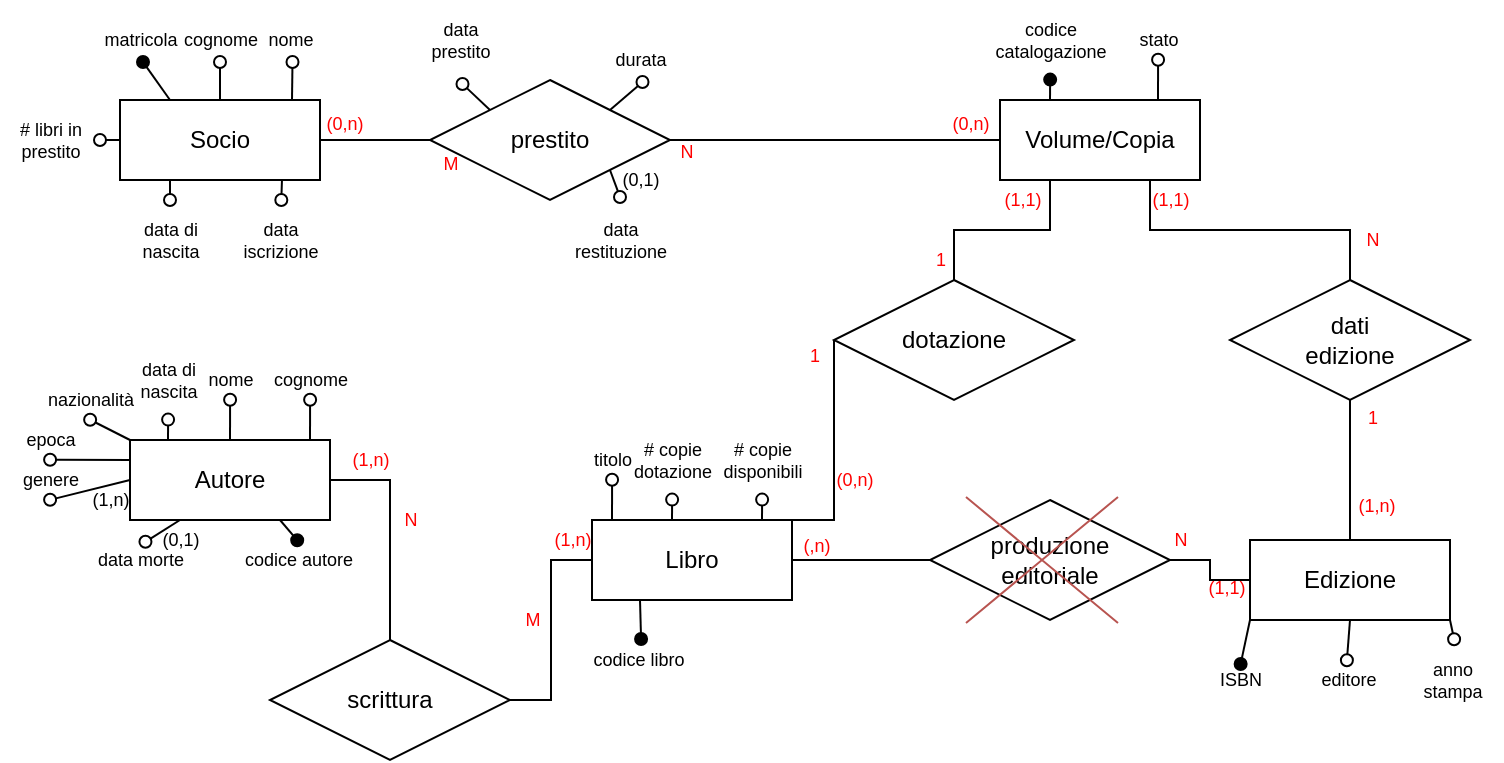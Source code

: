 <mxfile version="22.0.5" type="device">
  <diagram name="Pagina-1" id="zV5fameIRv_1sKJ6muL1">
    <mxGraphModel dx="419" dy="218" grid="1" gridSize="10" guides="1" tooltips="1" connect="1" arrows="1" fold="1" page="1" pageScale="1" pageWidth="827" pageHeight="1169" math="0" shadow="0">
      <root>
        <mxCell id="0" />
        <mxCell id="1" parent="0" />
        <mxCell id="rJF4ex8fGmo-tv5KZ2PN-2" value="Volume/Copia" style="whiteSpace=wrap;html=1;align=center;" parent="1" vertex="1">
          <mxGeometry x="509" y="120" width="100" height="40" as="geometry" />
        </mxCell>
        <mxCell id="rJF4ex8fGmo-tv5KZ2PN-3" value="Edizione" style="whiteSpace=wrap;html=1;align=center;" parent="1" vertex="1">
          <mxGeometry x="634" y="340" width="100" height="40" as="geometry" />
        </mxCell>
        <mxCell id="VXULTdeV9HdvLmaTkZgw-38" style="edgeStyle=orthogonalEdgeStyle;rounded=0;orthogonalLoop=1;jettySize=auto;html=1;exitX=1;exitY=0.5;exitDx=0;exitDy=0;entryX=0.5;entryY=0;entryDx=0;entryDy=0;endArrow=none;endFill=0;" edge="1" parent="1" source="rJF4ex8fGmo-tv5KZ2PN-7" target="VXULTdeV9HdvLmaTkZgw-37">
          <mxGeometry relative="1" as="geometry" />
        </mxCell>
        <mxCell id="rJF4ex8fGmo-tv5KZ2PN-7" value="Autore" style="whiteSpace=wrap;html=1;align=center;" parent="1" vertex="1">
          <mxGeometry x="74" y="290" width="100" height="40" as="geometry" />
        </mxCell>
        <mxCell id="rJF4ex8fGmo-tv5KZ2PN-8" value="Socio" style="whiteSpace=wrap;html=1;align=center;" parent="1" vertex="1">
          <mxGeometry x="69" y="120" width="100" height="40" as="geometry" />
        </mxCell>
        <mxCell id="VXULTdeV9HdvLmaTkZgw-40" style="edgeStyle=orthogonalEdgeStyle;rounded=0;orthogonalLoop=1;jettySize=auto;html=1;exitX=1;exitY=0.5;exitDx=0;exitDy=0;entryX=0;entryY=0.5;entryDx=0;entryDy=0;endArrow=none;endFill=0;" edge="1" parent="1" source="rJF4ex8fGmo-tv5KZ2PN-9" target="VXULTdeV9HdvLmaTkZgw-19">
          <mxGeometry relative="1" as="geometry" />
        </mxCell>
        <mxCell id="rJF4ex8fGmo-tv5KZ2PN-9" value="Libro" style="whiteSpace=wrap;html=1;align=center;" parent="1" vertex="1">
          <mxGeometry x="305" y="330" width="100" height="40" as="geometry" />
        </mxCell>
        <mxCell id="rJF4ex8fGmo-tv5KZ2PN-11" value="prestito" style="shape=rhombus;perimeter=rhombusPerimeter;whiteSpace=wrap;html=1;align=center;" parent="1" vertex="1">
          <mxGeometry x="224" y="110" width="120" height="60" as="geometry" />
        </mxCell>
        <mxCell id="rJF4ex8fGmo-tv5KZ2PN-12" value="" style="endArrow=oval;html=1;rounded=0;endFill=1;entryX=0.525;entryY=1.05;entryDx=0;entryDy=0;entryPerimeter=0;exitX=0.25;exitY=0;exitDx=0;exitDy=0;" parent="1" source="rJF4ex8fGmo-tv5KZ2PN-8" target="rJF4ex8fGmo-tv5KZ2PN-13" edge="1">
          <mxGeometry width="50" height="50" relative="1" as="geometry">
            <mxPoint x="78.5" y="120" as="sourcePoint" />
            <mxPoint x="78.5" y="90" as="targetPoint" />
          </mxGeometry>
        </mxCell>
        <mxCell id="rJF4ex8fGmo-tv5KZ2PN-13" value="matricola" style="text;html=1;align=center;verticalAlign=middle;resizable=0;points=[];autosize=1;strokeColor=none;fillColor=none;fontSize=9;" parent="1" vertex="1">
          <mxGeometry x="49" y="80" width="60" height="20" as="geometry" />
        </mxCell>
        <mxCell id="rJF4ex8fGmo-tv5KZ2PN-15" value="" style="endArrow=oval;html=1;rounded=0;endFill=0;entryX=0.5;entryY=1.05;entryDx=0;entryDy=0;entryPerimeter=0;exitX=0.5;exitY=0;exitDx=0;exitDy=0;" parent="1" source="rJF4ex8fGmo-tv5KZ2PN-8" target="rJF4ex8fGmo-tv5KZ2PN-16" edge="1">
          <mxGeometry width="50" height="50" relative="1" as="geometry">
            <mxPoint x="88.5" y="130" as="sourcePoint" />
            <mxPoint x="88.5" y="100" as="targetPoint" />
          </mxGeometry>
        </mxCell>
        <mxCell id="rJF4ex8fGmo-tv5KZ2PN-16" value="cognome" style="text;html=1;align=center;verticalAlign=middle;resizable=0;points=[];autosize=1;strokeColor=none;fillColor=none;fontSize=9;" parent="1" vertex="1">
          <mxGeometry x="89" y="80" width="60" height="20" as="geometry" />
        </mxCell>
        <mxCell id="rJF4ex8fGmo-tv5KZ2PN-17" value="" style="endArrow=oval;html=1;rounded=0;endFill=0;entryX=0.525;entryY=1.05;entryDx=0;entryDy=0;entryPerimeter=0;exitX=0.86;exitY=0;exitDx=0;exitDy=0;exitPerimeter=0;" parent="1" source="rJF4ex8fGmo-tv5KZ2PN-8" target="rJF4ex8fGmo-tv5KZ2PN-18" edge="1">
          <mxGeometry width="50" height="50" relative="1" as="geometry">
            <mxPoint x="59" y="60" as="sourcePoint" />
            <mxPoint x="73.5" y="20" as="targetPoint" />
          </mxGeometry>
        </mxCell>
        <mxCell id="rJF4ex8fGmo-tv5KZ2PN-18" value="nome" style="text;html=1;align=center;verticalAlign=middle;resizable=0;points=[];autosize=1;strokeColor=none;fillColor=none;fontSize=9;" parent="1" vertex="1">
          <mxGeometry x="129" y="80" width="50" height="20" as="geometry" />
        </mxCell>
        <mxCell id="rJF4ex8fGmo-tv5KZ2PN-19" value="" style="endArrow=oval;html=1;rounded=0;endFill=0;entryX=0.5;entryY=0;entryDx=0;entryDy=0;entryPerimeter=0;exitX=0.25;exitY=1;exitDx=0;exitDy=0;" parent="1" source="rJF4ex8fGmo-tv5KZ2PN-8" target="rJF4ex8fGmo-tv5KZ2PN-20" edge="1">
          <mxGeometry width="50" height="50" relative="1" as="geometry">
            <mxPoint x="86" y="50" as="sourcePoint" />
            <mxPoint x="113.5" y="20" as="targetPoint" />
          </mxGeometry>
        </mxCell>
        <mxCell id="rJF4ex8fGmo-tv5KZ2PN-20" value="data di&lt;br&gt;nascita" style="text;html=1;align=center;verticalAlign=middle;resizable=0;points=[];autosize=1;strokeColor=none;fillColor=none;fontSize=9;" parent="1" vertex="1">
          <mxGeometry x="69" y="170" width="50" height="40" as="geometry" />
        </mxCell>
        <mxCell id="rJF4ex8fGmo-tv5KZ2PN-23" value="" style="endArrow=oval;html=1;rounded=0;endFill=0;exitX=0.81;exitY=0.988;exitDx=0;exitDy=0;exitPerimeter=0;" parent="1" source="rJF4ex8fGmo-tv5KZ2PN-8" target="rJF4ex8fGmo-tv5KZ2PN-24" edge="1">
          <mxGeometry width="50" height="50" relative="1" as="geometry">
            <mxPoint x="125" y="50" as="sourcePoint" />
            <mxPoint x="144" y="190" as="targetPoint" />
          </mxGeometry>
        </mxCell>
        <mxCell id="rJF4ex8fGmo-tv5KZ2PN-24" value="data&lt;br&gt;iscrizione" style="text;html=1;align=center;verticalAlign=middle;resizable=0;points=[];autosize=1;strokeColor=none;fillColor=none;fontSize=9;" parent="1" vertex="1">
          <mxGeometry x="119" y="170" width="60" height="40" as="geometry" />
        </mxCell>
        <mxCell id="rJF4ex8fGmo-tv5KZ2PN-25" value="" style="endArrow=oval;html=1;rounded=0;endFill=0;entryX=1;entryY=0.5;entryDx=0;entryDy=0;entryPerimeter=0;exitX=0;exitY=0.5;exitDx=0;exitDy=0;" parent="1" source="rJF4ex8fGmo-tv5KZ2PN-8" target="rJF4ex8fGmo-tv5KZ2PN-26" edge="1">
          <mxGeometry width="50" height="50" relative="1" as="geometry">
            <mxPoint x="166" y="50" as="sourcePoint" />
            <mxPoint x="193.5" y="20" as="targetPoint" />
          </mxGeometry>
        </mxCell>
        <mxCell id="rJF4ex8fGmo-tv5KZ2PN-26" value="# libri in&lt;br&gt;prestito" style="text;html=1;align=center;verticalAlign=middle;resizable=0;points=[];autosize=1;strokeColor=none;fillColor=none;fontSize=9;" parent="1" vertex="1">
          <mxGeometry x="9" y="120" width="50" height="40" as="geometry" />
        </mxCell>
        <mxCell id="rJF4ex8fGmo-tv5KZ2PN-28" value="" style="endArrow=oval;html=1;rounded=0;endFill=1;entryX=0.501;entryY=0.995;entryDx=0;entryDy=0;entryPerimeter=0;exitX=0.25;exitY=0;exitDx=0;exitDy=0;" parent="1" source="rJF4ex8fGmo-tv5KZ2PN-2" target="rJF4ex8fGmo-tv5KZ2PN-29" edge="1">
          <mxGeometry width="50" height="50" relative="1" as="geometry">
            <mxPoint x="531" y="129" as="sourcePoint" />
            <mxPoint x="528.5" y="90" as="targetPoint" />
          </mxGeometry>
        </mxCell>
        <mxCell id="rJF4ex8fGmo-tv5KZ2PN-29" value="codice&lt;br&gt;catalogazione" style="text;html=1;align=center;verticalAlign=middle;resizable=0;points=[];autosize=1;strokeColor=none;fillColor=none;fontSize=9;" parent="1" vertex="1">
          <mxGeometry x="494" y="70" width="80" height="40" as="geometry" />
        </mxCell>
        <mxCell id="rJF4ex8fGmo-tv5KZ2PN-33" value="" style="endArrow=oval;html=1;rounded=0;endFill=0;entryX=0.525;entryY=1.05;entryDx=0;entryDy=0;entryPerimeter=0;exitX=0;exitY=0;exitDx=0;exitDy=0;" parent="1" source="rJF4ex8fGmo-tv5KZ2PN-11" target="rJF4ex8fGmo-tv5KZ2PN-34" edge="1">
          <mxGeometry width="50" height="50" relative="1" as="geometry">
            <mxPoint x="264" y="120" as="sourcePoint" />
            <mxPoint x="258.5" y="90" as="targetPoint" />
          </mxGeometry>
        </mxCell>
        <mxCell id="rJF4ex8fGmo-tv5KZ2PN-34" value="data&lt;br&gt;prestito" style="text;html=1;align=center;verticalAlign=middle;resizable=0;points=[];autosize=1;strokeColor=none;fillColor=none;fontSize=9;" parent="1" vertex="1">
          <mxGeometry x="214" y="70" width="50" height="40" as="geometry" />
        </mxCell>
        <mxCell id="rJF4ex8fGmo-tv5KZ2PN-35" value="" style="endArrow=oval;html=1;rounded=0;endFill=0;entryX=0.525;entryY=1.05;entryDx=0;entryDy=0;entryPerimeter=0;exitX=1;exitY=0;exitDx=0;exitDy=0;" parent="1" source="rJF4ex8fGmo-tv5KZ2PN-11" target="rJF4ex8fGmo-tv5KZ2PN-36" edge="1">
          <mxGeometry width="50" height="50" relative="1" as="geometry">
            <mxPoint x="314" y="117.5" as="sourcePoint" />
            <mxPoint x="318.5" y="82.5" as="targetPoint" />
          </mxGeometry>
        </mxCell>
        <mxCell id="rJF4ex8fGmo-tv5KZ2PN-36" value="durata" style="text;html=1;align=center;verticalAlign=middle;resizable=0;points=[];autosize=1;strokeColor=none;fillColor=none;fontSize=9;" parent="1" vertex="1">
          <mxGeometry x="304" y="90" width="50" height="20" as="geometry" />
        </mxCell>
        <mxCell id="rJF4ex8fGmo-tv5KZ2PN-37" value="" style="endArrow=oval;html=1;rounded=0;endFill=0;entryX=0.5;entryY=-0.037;entryDx=0;entryDy=0;entryPerimeter=0;exitX=1;exitY=1;exitDx=0;exitDy=0;" parent="1" source="rJF4ex8fGmo-tv5KZ2PN-11" target="rJF4ex8fGmo-tv5KZ2PN-38" edge="1">
          <mxGeometry width="50" height="50" relative="1" as="geometry">
            <mxPoint x="348" y="215" as="sourcePoint" />
            <mxPoint x="352.5" y="180" as="targetPoint" />
          </mxGeometry>
        </mxCell>
        <mxCell id="rJF4ex8fGmo-tv5KZ2PN-38" value="data&lt;br&gt;restituzione" style="text;html=1;align=center;verticalAlign=middle;resizable=0;points=[];autosize=1;strokeColor=none;fillColor=none;fontSize=9;" parent="1" vertex="1">
          <mxGeometry x="284" y="170" width="70" height="40" as="geometry" />
        </mxCell>
        <mxCell id="rJF4ex8fGmo-tv5KZ2PN-43" value="" style="endArrow=oval;html=1;rounded=0;endFill=0;entryX=0.501;entryY=0.995;entryDx=0;entryDy=0;entryPerimeter=0;" parent="1" target="rJF4ex8fGmo-tv5KZ2PN-44" edge="1">
          <mxGeometry width="50" height="50" relative="1" as="geometry">
            <mxPoint x="124" y="290" as="sourcePoint" />
            <mxPoint x="118.5" y="260" as="targetPoint" />
          </mxGeometry>
        </mxCell>
        <mxCell id="rJF4ex8fGmo-tv5KZ2PN-44" value="nome" style="text;html=1;align=center;verticalAlign=middle;resizable=0;points=[];autosize=1;strokeColor=none;fillColor=none;fontSize=9;" parent="1" vertex="1">
          <mxGeometry x="99" y="250" width="50" height="20" as="geometry" />
        </mxCell>
        <mxCell id="rJF4ex8fGmo-tv5KZ2PN-45" value="" style="endArrow=oval;html=1;rounded=0;endFill=0;entryX=0.501;entryY=0.995;entryDx=0;entryDy=0;entryPerimeter=0;exitX=0.25;exitY=0;exitDx=0;exitDy=0;" parent="1" target="rJF4ex8fGmo-tv5KZ2PN-46" edge="1">
          <mxGeometry width="50" height="50" relative="1" as="geometry">
            <mxPoint x="164" y="290" as="sourcePoint" />
            <mxPoint x="158.5" y="260" as="targetPoint" />
          </mxGeometry>
        </mxCell>
        <mxCell id="rJF4ex8fGmo-tv5KZ2PN-46" value="cognome" style="text;html=1;align=center;verticalAlign=middle;resizable=0;points=[];autosize=1;strokeColor=none;fillColor=none;fontSize=9;" parent="1" vertex="1">
          <mxGeometry x="134" y="250" width="60" height="20" as="geometry" />
        </mxCell>
        <mxCell id="rJF4ex8fGmo-tv5KZ2PN-53" value="" style="endArrow=oval;html=1;rounded=0;endFill=0;entryX=0.501;entryY=0.995;entryDx=0;entryDy=0;entryPerimeter=0;exitX=0.25;exitY=0;exitDx=0;exitDy=0;" parent="1" target="rJF4ex8fGmo-tv5KZ2PN-54" edge="1">
          <mxGeometry width="50" height="50" relative="1" as="geometry">
            <mxPoint x="315" y="330" as="sourcePoint" />
            <mxPoint x="309.5" y="300" as="targetPoint" />
          </mxGeometry>
        </mxCell>
        <mxCell id="rJF4ex8fGmo-tv5KZ2PN-54" value="titolo" style="text;html=1;align=center;verticalAlign=middle;resizable=0;points=[];autosize=1;strokeColor=none;fillColor=none;fontSize=9;" parent="1" vertex="1">
          <mxGeometry x="295" y="290" width="40" height="20" as="geometry" />
        </mxCell>
        <mxCell id="rJF4ex8fGmo-tv5KZ2PN-57" value="" style="endArrow=oval;html=1;rounded=0;endFill=1;entryX=0.508;entryY=0.1;entryDx=0;entryDy=0;entryPerimeter=0;exitX=0;exitY=1;exitDx=0;exitDy=0;" parent="1" target="rJF4ex8fGmo-tv5KZ2PN-58" edge="1" source="rJF4ex8fGmo-tv5KZ2PN-3">
          <mxGeometry width="50" height="50" relative="1" as="geometry">
            <mxPoint x="649" y="440" as="sourcePoint" />
            <mxPoint x="643.5" y="410" as="targetPoint" />
          </mxGeometry>
        </mxCell>
        <mxCell id="rJF4ex8fGmo-tv5KZ2PN-58" value="ISBN" style="text;html=1;align=center;verticalAlign=middle;resizable=0;points=[];autosize=1;strokeColor=none;fillColor=none;fontSize=9;" parent="1" vertex="1">
          <mxGeometry x="609" y="400" width="40" height="20" as="geometry" />
        </mxCell>
        <mxCell id="rJF4ex8fGmo-tv5KZ2PN-60" value="" style="endArrow=oval;html=1;rounded=0;endFill=0;entryX=0.489;entryY=0.005;entryDx=0;entryDy=0;entryPerimeter=0;exitX=0.5;exitY=1;exitDx=0;exitDy=0;" parent="1" target="rJF4ex8fGmo-tv5KZ2PN-61" edge="1" source="rJF4ex8fGmo-tv5KZ2PN-3">
          <mxGeometry width="50" height="50" relative="1" as="geometry">
            <mxPoint x="683" y="440" as="sourcePoint" />
            <mxPoint x="677.5" y="410" as="targetPoint" />
          </mxGeometry>
        </mxCell>
        <mxCell id="rJF4ex8fGmo-tv5KZ2PN-61" value="editore" style="text;html=1;align=center;verticalAlign=middle;resizable=0;points=[];autosize=1;strokeColor=none;fillColor=none;fontSize=9;" parent="1" vertex="1">
          <mxGeometry x="658" y="400" width="50" height="20" as="geometry" />
        </mxCell>
        <mxCell id="rJF4ex8fGmo-tv5KZ2PN-62" value="" style="endArrow=oval;html=1;rounded=0;endFill=0;exitX=1;exitY=1;exitDx=0;exitDy=0;entryX=0.521;entryY=-0.01;entryDx=0;entryDy=0;entryPerimeter=0;" parent="1" target="rJF4ex8fGmo-tv5KZ2PN-63" edge="1" source="rJF4ex8fGmo-tv5KZ2PN-3">
          <mxGeometry width="50" height="50" relative="1" as="geometry">
            <mxPoint x="719" y="440" as="sourcePoint" />
            <mxPoint x="713.5" y="410" as="targetPoint" />
          </mxGeometry>
        </mxCell>
        <mxCell id="rJF4ex8fGmo-tv5KZ2PN-63" value="anno&lt;br&gt;stampa" style="text;html=1;align=center;verticalAlign=middle;resizable=0;points=[];autosize=1;strokeColor=none;fillColor=none;fontSize=9;" parent="1" vertex="1">
          <mxGeometry x="710" y="390" width="50" height="40" as="geometry" />
        </mxCell>
        <mxCell id="VXULTdeV9HdvLmaTkZgw-3" value="" style="endArrow=oval;html=1;rounded=0;endFill=0;entryX=0.501;entryY=0.995;entryDx=0;entryDy=0;entryPerimeter=0;exitX=0.25;exitY=0;exitDx=0;exitDy=0;" edge="1" parent="1" target="VXULTdeV9HdvLmaTkZgw-4">
          <mxGeometry width="50" height="50" relative="1" as="geometry">
            <mxPoint x="588" y="120" as="sourcePoint" />
            <mxPoint x="582.5" y="90" as="targetPoint" />
          </mxGeometry>
        </mxCell>
        <mxCell id="VXULTdeV9HdvLmaTkZgw-4" value="stato" style="text;html=1;align=center;verticalAlign=middle;resizable=0;points=[];autosize=1;strokeColor=none;fillColor=none;fontSize=9;" vertex="1" parent="1">
          <mxGeometry x="568" y="80" width="40" height="20" as="geometry" />
        </mxCell>
        <mxCell id="VXULTdeV9HdvLmaTkZgw-5" value="(0,1)" style="text;html=1;align=center;verticalAlign=middle;resizable=0;points=[];autosize=1;strokeColor=none;fillColor=none;fontSize=9;" vertex="1" parent="1">
          <mxGeometry x="309" y="150" width="40" height="20" as="geometry" />
        </mxCell>
        <mxCell id="VXULTdeV9HdvLmaTkZgw-6" value="" style="endArrow=none;html=1;rounded=0;exitX=1;exitY=0.5;exitDx=0;exitDy=0;entryX=0;entryY=0.5;entryDx=0;entryDy=0;" edge="1" parent="1" source="rJF4ex8fGmo-tv5KZ2PN-8" target="rJF4ex8fGmo-tv5KZ2PN-11">
          <mxGeometry width="50" height="50" relative="1" as="geometry">
            <mxPoint x="204" y="190" as="sourcePoint" />
            <mxPoint x="254" y="140" as="targetPoint" />
          </mxGeometry>
        </mxCell>
        <mxCell id="VXULTdeV9HdvLmaTkZgw-7" value="" style="endArrow=none;html=1;rounded=0;exitX=1;exitY=0.5;exitDx=0;exitDy=0;entryX=0;entryY=0.5;entryDx=0;entryDy=0;" edge="1" parent="1" source="rJF4ex8fGmo-tv5KZ2PN-11" target="rJF4ex8fGmo-tv5KZ2PN-2">
          <mxGeometry width="50" height="50" relative="1" as="geometry">
            <mxPoint x="380" y="139.76" as="sourcePoint" />
            <mxPoint x="440" y="139.76" as="targetPoint" />
          </mxGeometry>
        </mxCell>
        <mxCell id="VXULTdeV9HdvLmaTkZgw-9" value="" style="endArrow=oval;html=1;rounded=0;endFill=0;entryX=0.501;entryY=0.995;entryDx=0;entryDy=0;entryPerimeter=0;exitX=0.25;exitY=0;exitDx=0;exitDy=0;" edge="1" parent="1" target="VXULTdeV9HdvLmaTkZgw-10">
          <mxGeometry width="50" height="50" relative="1" as="geometry">
            <mxPoint x="345" y="330" as="sourcePoint" />
            <mxPoint x="339.5" y="300" as="targetPoint" />
          </mxGeometry>
        </mxCell>
        <mxCell id="VXULTdeV9HdvLmaTkZgw-10" value="# copie&lt;br style=&quot;font-size: 9px;&quot;&gt;dotazione" style="text;html=1;align=center;verticalAlign=middle;resizable=0;points=[];autosize=1;strokeColor=none;fillColor=none;fontSize=9;" vertex="1" parent="1">
          <mxGeometry x="315" y="280" width="60" height="40" as="geometry" />
        </mxCell>
        <mxCell id="VXULTdeV9HdvLmaTkZgw-13" value="" style="endArrow=oval;html=1;rounded=0;endFill=0;entryX=0.501;entryY=0.995;entryDx=0;entryDy=0;entryPerimeter=0;exitX=0.25;exitY=0;exitDx=0;exitDy=0;" edge="1" parent="1" target="VXULTdeV9HdvLmaTkZgw-14">
          <mxGeometry width="50" height="50" relative="1" as="geometry">
            <mxPoint x="390" y="330" as="sourcePoint" />
            <mxPoint x="384.5" y="300" as="targetPoint" />
          </mxGeometry>
        </mxCell>
        <mxCell id="VXULTdeV9HdvLmaTkZgw-14" value="# copie&lt;br&gt;disponibili" style="text;html=1;align=center;verticalAlign=middle;resizable=0;points=[];autosize=1;strokeColor=none;fillColor=none;fontSize=9;" vertex="1" parent="1">
          <mxGeometry x="360" y="280" width="60" height="40" as="geometry" />
        </mxCell>
        <mxCell id="VXULTdeV9HdvLmaTkZgw-15" value="" style="endArrow=oval;html=1;rounded=0;endFill=1;entryX=0.522;entryY=-0.024;entryDx=0;entryDy=0;entryPerimeter=0;exitX=0.25;exitY=1;exitDx=0;exitDy=0;" edge="1" parent="1" target="VXULTdeV9HdvLmaTkZgw-16">
          <mxGeometry width="50" height="50" relative="1" as="geometry">
            <mxPoint x="329.0" y="370" as="sourcePoint" />
            <mxPoint x="323.65" y="390.1" as="targetPoint" />
          </mxGeometry>
        </mxCell>
        <mxCell id="VXULTdeV9HdvLmaTkZgw-16" value="codice libro" style="text;html=1;align=center;verticalAlign=middle;resizable=0;points=[];autosize=1;strokeColor=none;fillColor=none;fontSize=9;" vertex="1" parent="1">
          <mxGeometry x="293" y="390" width="70" height="20" as="geometry" />
        </mxCell>
        <mxCell id="VXULTdeV9HdvLmaTkZgw-42" style="edgeStyle=orthogonalEdgeStyle;rounded=0;orthogonalLoop=1;jettySize=auto;html=1;exitX=0.5;exitY=0;exitDx=0;exitDy=0;entryX=0.25;entryY=1;entryDx=0;entryDy=0;endArrow=none;endFill=0;" edge="1" parent="1" source="VXULTdeV9HdvLmaTkZgw-17" target="rJF4ex8fGmo-tv5KZ2PN-2">
          <mxGeometry relative="1" as="geometry" />
        </mxCell>
        <mxCell id="VXULTdeV9HdvLmaTkZgw-17" value="dotazione" style="shape=rhombus;perimeter=rhombusPerimeter;whiteSpace=wrap;html=1;align=center;" vertex="1" parent="1">
          <mxGeometry x="426" y="210" width="120" height="60" as="geometry" />
        </mxCell>
        <mxCell id="VXULTdeV9HdvLmaTkZgw-43" style="edgeStyle=orthogonalEdgeStyle;rounded=0;orthogonalLoop=1;jettySize=auto;html=1;exitX=0.5;exitY=0;exitDx=0;exitDy=0;entryX=0.75;entryY=1;entryDx=0;entryDy=0;endArrow=none;endFill=0;" edge="1" parent="1" source="VXULTdeV9HdvLmaTkZgw-18" target="rJF4ex8fGmo-tv5KZ2PN-2">
          <mxGeometry relative="1" as="geometry" />
        </mxCell>
        <mxCell id="VXULTdeV9HdvLmaTkZgw-46" style="edgeStyle=orthogonalEdgeStyle;rounded=0;orthogonalLoop=1;jettySize=auto;html=1;exitX=0.5;exitY=1;exitDx=0;exitDy=0;entryX=0.5;entryY=0;entryDx=0;entryDy=0;endArrow=none;endFill=0;" edge="1" parent="1" source="VXULTdeV9HdvLmaTkZgw-18" target="rJF4ex8fGmo-tv5KZ2PN-3">
          <mxGeometry relative="1" as="geometry" />
        </mxCell>
        <mxCell id="VXULTdeV9HdvLmaTkZgw-18" value="dati&lt;br&gt;edizione" style="shape=rhombus;perimeter=rhombusPerimeter;whiteSpace=wrap;html=1;align=center;" vertex="1" parent="1">
          <mxGeometry x="624" y="210" width="120" height="60" as="geometry" />
        </mxCell>
        <mxCell id="VXULTdeV9HdvLmaTkZgw-41" style="edgeStyle=orthogonalEdgeStyle;rounded=0;orthogonalLoop=1;jettySize=auto;html=1;exitX=1;exitY=0.5;exitDx=0;exitDy=0;entryX=0;entryY=0.5;entryDx=0;entryDy=0;endArrow=none;endFill=0;" edge="1" parent="1" source="VXULTdeV9HdvLmaTkZgw-19" target="rJF4ex8fGmo-tv5KZ2PN-3">
          <mxGeometry relative="1" as="geometry" />
        </mxCell>
        <mxCell id="VXULTdeV9HdvLmaTkZgw-19" value="produzione&lt;br&gt;editoriale" style="shape=rhombus;perimeter=rhombusPerimeter;whiteSpace=wrap;html=1;align=center;" vertex="1" parent="1">
          <mxGeometry x="474" y="320" width="120" height="60" as="geometry" />
        </mxCell>
        <mxCell id="VXULTdeV9HdvLmaTkZgw-20" value="" style="endArrow=oval;html=1;rounded=0;endFill=0;entryX=0.501;entryY=0.995;entryDx=0;entryDy=0;entryPerimeter=0;" edge="1" parent="1" target="VXULTdeV9HdvLmaTkZgw-21">
          <mxGeometry width="50" height="50" relative="1" as="geometry">
            <mxPoint x="93" y="290" as="sourcePoint" />
            <mxPoint x="87.5" y="260" as="targetPoint" />
          </mxGeometry>
        </mxCell>
        <mxCell id="VXULTdeV9HdvLmaTkZgw-21" value="data di&lt;br&gt;nascita" style="text;html=1;align=center;verticalAlign=middle;resizable=0;points=[];autosize=1;strokeColor=none;fillColor=none;fontSize=9;" vertex="1" parent="1">
          <mxGeometry x="68" y="240" width="50" height="40" as="geometry" />
        </mxCell>
        <mxCell id="VXULTdeV9HdvLmaTkZgw-22" value="" style="endArrow=oval;html=1;rounded=0;endFill=0;entryX=0.501;entryY=0.995;entryDx=0;entryDy=0;entryPerimeter=0;exitX=0;exitY=0;exitDx=0;exitDy=0;" edge="1" parent="1" target="VXULTdeV9HdvLmaTkZgw-23" source="rJF4ex8fGmo-tv5KZ2PN-7">
          <mxGeometry width="50" height="50" relative="1" as="geometry">
            <mxPoint x="99" y="390" as="sourcePoint" />
            <mxPoint x="93.5" y="360" as="targetPoint" />
          </mxGeometry>
        </mxCell>
        <mxCell id="VXULTdeV9HdvLmaTkZgw-23" value="nazionalità" style="text;html=1;align=center;verticalAlign=middle;resizable=0;points=[];autosize=1;strokeColor=none;fillColor=none;fontSize=9;" vertex="1" parent="1">
          <mxGeometry x="19" y="260" width="70" height="20" as="geometry" />
        </mxCell>
        <mxCell id="VXULTdeV9HdvLmaTkZgw-24" value="" style="endArrow=oval;html=1;rounded=0;endFill=0;entryX=0.501;entryY=0.995;entryDx=0;entryDy=0;entryPerimeter=0;exitX=0;exitY=0.25;exitDx=0;exitDy=0;" edge="1" parent="1" target="VXULTdeV9HdvLmaTkZgw-25" source="rJF4ex8fGmo-tv5KZ2PN-7">
          <mxGeometry width="50" height="50" relative="1" as="geometry">
            <mxPoint x="169" y="370" as="sourcePoint" />
            <mxPoint x="153.5" y="360" as="targetPoint" />
          </mxGeometry>
        </mxCell>
        <mxCell id="VXULTdeV9HdvLmaTkZgw-25" value="epoca" style="text;html=1;align=center;verticalAlign=middle;resizable=0;points=[];autosize=1;strokeColor=none;fillColor=none;fontSize=9;" vertex="1" parent="1">
          <mxGeometry x="9" y="280" width="50" height="20" as="geometry" />
        </mxCell>
        <mxCell id="VXULTdeV9HdvLmaTkZgw-26" value="" style="endArrow=oval;html=1;rounded=0;endFill=0;entryX=0.501;entryY=0.995;entryDx=0;entryDy=0;entryPerimeter=0;exitX=0;exitY=0.5;exitDx=0;exitDy=0;" edge="1" parent="1" target="VXULTdeV9HdvLmaTkZgw-27" source="rJF4ex8fGmo-tv5KZ2PN-7">
          <mxGeometry width="50" height="50" relative="1" as="geometry">
            <mxPoint x="50" y="480" as="sourcePoint" />
            <mxPoint x="44.5" y="450" as="targetPoint" />
          </mxGeometry>
        </mxCell>
        <mxCell id="VXULTdeV9HdvLmaTkZgw-27" value="genere" style="text;html=1;align=center;verticalAlign=middle;resizable=0;points=[];autosize=1;strokeColor=none;fillColor=none;fontSize=9;" vertex="1" parent="1">
          <mxGeometry x="9" y="300" width="50" height="20" as="geometry" />
        </mxCell>
        <mxCell id="VXULTdeV9HdvLmaTkZgw-28" value="" style="endArrow=oval;html=1;rounded=0;endFill=0;entryX=0.539;entryY=0.043;entryDx=0;entryDy=0;entryPerimeter=0;exitX=0.25;exitY=1;exitDx=0;exitDy=0;" edge="1" parent="1" target="VXULTdeV9HdvLmaTkZgw-29" source="rJF4ex8fGmo-tv5KZ2PN-7">
          <mxGeometry width="50" height="50" relative="1" as="geometry">
            <mxPoint x="110" y="480" as="sourcePoint" />
            <mxPoint x="104.5" y="450" as="targetPoint" />
          </mxGeometry>
        </mxCell>
        <mxCell id="VXULTdeV9HdvLmaTkZgw-29" value="data morte" style="text;html=1;align=center;verticalAlign=middle;resizable=0;points=[];autosize=1;strokeColor=none;fillColor=none;fontSize=9;" vertex="1" parent="1">
          <mxGeometry x="44" y="340" width="70" height="20" as="geometry" />
        </mxCell>
        <mxCell id="VXULTdeV9HdvLmaTkZgw-32" value="" style="endArrow=oval;html=1;rounded=0;endFill=1;entryX=0.495;entryY=0.005;entryDx=0;entryDy=0;entryPerimeter=0;exitX=0.75;exitY=1;exitDx=0;exitDy=0;" edge="1" parent="1" target="VXULTdeV9HdvLmaTkZgw-33" source="rJF4ex8fGmo-tv5KZ2PN-7">
          <mxGeometry width="50" height="50" relative="1" as="geometry">
            <mxPoint x="164" y="330" as="sourcePoint" />
            <mxPoint x="178.5" y="350" as="targetPoint" />
          </mxGeometry>
        </mxCell>
        <mxCell id="VXULTdeV9HdvLmaTkZgw-33" value="codice autore" style="text;html=1;align=center;verticalAlign=middle;resizable=0;points=[];autosize=1;strokeColor=none;fillColor=none;fontSize=9;" vertex="1" parent="1">
          <mxGeometry x="118" y="340" width="80" height="20" as="geometry" />
        </mxCell>
        <mxCell id="VXULTdeV9HdvLmaTkZgw-34" value="(0,1)" style="text;html=1;align=center;verticalAlign=middle;resizable=0;points=[];autosize=1;strokeColor=none;fillColor=none;fontSize=9;" vertex="1" parent="1">
          <mxGeometry x="79" y="330" width="40" height="20" as="geometry" />
        </mxCell>
        <mxCell id="VXULTdeV9HdvLmaTkZgw-35" value="" style="endArrow=none;html=1;rounded=0;entryX=0;entryY=0.5;entryDx=0;entryDy=0;exitX=1;exitY=0;exitDx=0;exitDy=0;" edge="1" parent="1" source="rJF4ex8fGmo-tv5KZ2PN-9" target="VXULTdeV9HdvLmaTkZgw-17">
          <mxGeometry width="50" height="50" relative="1" as="geometry">
            <mxPoint x="526" y="280" as="sourcePoint" />
            <mxPoint x="576" y="230" as="targetPoint" />
            <Array as="points">
              <mxPoint x="426" y="330" />
            </Array>
          </mxGeometry>
        </mxCell>
        <mxCell id="VXULTdeV9HdvLmaTkZgw-36" value="(1,n)" style="text;html=1;align=center;verticalAlign=middle;resizable=0;points=[];autosize=1;strokeColor=none;fillColor=none;fontSize=9;" vertex="1" parent="1">
          <mxGeometry x="44" y="310" width="40" height="20" as="geometry" />
        </mxCell>
        <mxCell id="VXULTdeV9HdvLmaTkZgw-39" style="edgeStyle=orthogonalEdgeStyle;rounded=0;orthogonalLoop=1;jettySize=auto;html=1;exitX=1;exitY=0.5;exitDx=0;exitDy=0;entryX=0;entryY=0.5;entryDx=0;entryDy=0;endArrow=none;endFill=0;" edge="1" parent="1" source="VXULTdeV9HdvLmaTkZgw-37" target="rJF4ex8fGmo-tv5KZ2PN-9">
          <mxGeometry relative="1" as="geometry" />
        </mxCell>
        <mxCell id="VXULTdeV9HdvLmaTkZgw-37" value="scrittura" style="shape=rhombus;perimeter=rhombusPerimeter;whiteSpace=wrap;html=1;align=center;" vertex="1" parent="1">
          <mxGeometry x="144" y="390" width="120" height="60" as="geometry" />
        </mxCell>
        <mxCell id="VXULTdeV9HdvLmaTkZgw-47" value="(0,n)" style="text;html=1;align=center;verticalAlign=middle;resizable=0;points=[];autosize=1;strokeColor=none;fillColor=none;fontSize=9;fontColor=#FF0000;" vertex="1" parent="1">
          <mxGeometry x="161" y="122" width="40" height="20" as="geometry" />
        </mxCell>
        <mxCell id="VXULTdeV9HdvLmaTkZgw-48" value="M" style="text;html=1;align=center;verticalAlign=middle;resizable=0;points=[];autosize=1;strokeColor=none;fillColor=none;fontSize=9;fontColor=#FF0000;" vertex="1" parent="1">
          <mxGeometry x="219" y="142" width="30" height="20" as="geometry" />
        </mxCell>
        <mxCell id="VXULTdeV9HdvLmaTkZgw-49" value="N" style="text;html=1;align=center;verticalAlign=middle;resizable=0;points=[];autosize=1;strokeColor=none;fillColor=none;fontSize=9;fontColor=#FF0000;" vertex="1" parent="1">
          <mxGeometry x="337" y="136" width="30" height="20" as="geometry" />
        </mxCell>
        <mxCell id="VXULTdeV9HdvLmaTkZgw-50" value="(0,n)" style="text;html=1;align=center;verticalAlign=middle;resizable=0;points=[];autosize=1;strokeColor=none;fillColor=none;fontSize=9;fontColor=#FF0000;" vertex="1" parent="1">
          <mxGeometry x="474" y="122" width="40" height="20" as="geometry" />
        </mxCell>
        <mxCell id="VXULTdeV9HdvLmaTkZgw-51" value="(1,1)" style="text;html=1;align=center;verticalAlign=middle;resizable=0;points=[];autosize=1;strokeColor=none;fillColor=none;fontSize=9;fontColor=#FF0000;" vertex="1" parent="1">
          <mxGeometry x="500" y="160" width="40" height="20" as="geometry" />
        </mxCell>
        <mxCell id="VXULTdeV9HdvLmaTkZgw-52" value="(0,n)" style="text;html=1;align=center;verticalAlign=middle;resizable=0;points=[];autosize=1;strokeColor=none;fillColor=none;fontSize=9;fontColor=#FF0000;" vertex="1" parent="1">
          <mxGeometry x="416" y="300" width="40" height="20" as="geometry" />
        </mxCell>
        <mxCell id="VXULTdeV9HdvLmaTkZgw-53" value="1" style="text;html=1;align=center;verticalAlign=middle;resizable=0;points=[];autosize=1;strokeColor=none;fillColor=none;fontSize=9;fontColor=#FF0000;" vertex="1" parent="1">
          <mxGeometry x="401" y="238" width="30" height="20" as="geometry" />
        </mxCell>
        <mxCell id="VXULTdeV9HdvLmaTkZgw-55" value="1" style="text;html=1;align=center;verticalAlign=middle;resizable=0;points=[];autosize=1;strokeColor=none;fillColor=none;fontSize=9;fontColor=#FF0000;" vertex="1" parent="1">
          <mxGeometry x="464" y="190" width="30" height="20" as="geometry" />
        </mxCell>
        <mxCell id="VXULTdeV9HdvLmaTkZgw-56" value="(1,1)" style="text;html=1;align=center;verticalAlign=middle;resizable=0;points=[];autosize=1;strokeColor=none;fillColor=none;fontSize=9;fontColor=#FF0000;" vertex="1" parent="1">
          <mxGeometry x="574" y="160" width="40" height="20" as="geometry" />
        </mxCell>
        <mxCell id="VXULTdeV9HdvLmaTkZgw-57" value="(1,n)" style="text;html=1;align=center;verticalAlign=middle;resizable=0;points=[];autosize=1;strokeColor=none;fillColor=none;fontSize=9;fontColor=#FF0000;" vertex="1" parent="1">
          <mxGeometry x="677" y="313" width="40" height="20" as="geometry" />
        </mxCell>
        <mxCell id="VXULTdeV9HdvLmaTkZgw-58" value="(1,n)" style="text;html=1;align=center;verticalAlign=middle;resizable=0;points=[];autosize=1;strokeColor=none;fillColor=none;fontSize=9;fontColor=#FF0000;" vertex="1" parent="1">
          <mxGeometry x="275" y="330" width="40" height="20" as="geometry" />
        </mxCell>
        <mxCell id="VXULTdeV9HdvLmaTkZgw-59" value="M" style="text;html=1;align=center;verticalAlign=middle;resizable=0;points=[];autosize=1;strokeColor=none;fillColor=none;fontSize=9;fontColor=#FF0000;" vertex="1" parent="1">
          <mxGeometry x="260" y="370" width="30" height="20" as="geometry" />
        </mxCell>
        <mxCell id="VXULTdeV9HdvLmaTkZgw-60" value="(1,n)" style="text;html=1;align=center;verticalAlign=middle;resizable=0;points=[];autosize=1;strokeColor=none;fillColor=none;fontSize=9;fontColor=#FF0000;" vertex="1" parent="1">
          <mxGeometry x="174" y="290" width="40" height="20" as="geometry" />
        </mxCell>
        <mxCell id="VXULTdeV9HdvLmaTkZgw-61" value="N" style="text;html=1;align=center;verticalAlign=middle;resizable=0;points=[];autosize=1;strokeColor=none;fillColor=none;fontSize=9;fontColor=#FF0000;" vertex="1" parent="1">
          <mxGeometry x="199" y="320" width="30" height="20" as="geometry" />
        </mxCell>
        <mxCell id="VXULTdeV9HdvLmaTkZgw-62" value="1" style="text;html=1;align=center;verticalAlign=middle;resizable=0;points=[];autosize=1;strokeColor=none;fillColor=none;fontSize=9;fontColor=#FF0000;" vertex="1" parent="1">
          <mxGeometry x="680" y="269" width="30" height="20" as="geometry" />
        </mxCell>
        <mxCell id="VXULTdeV9HdvLmaTkZgw-63" value="N" style="text;html=1;align=center;verticalAlign=middle;resizable=0;points=[];autosize=1;strokeColor=none;fillColor=none;fontSize=9;fontColor=#FF0000;" vertex="1" parent="1">
          <mxGeometry x="680" y="180" width="30" height="20" as="geometry" />
        </mxCell>
        <mxCell id="VXULTdeV9HdvLmaTkZgw-64" value="N" style="text;html=1;align=center;verticalAlign=middle;resizable=0;points=[];autosize=1;strokeColor=none;fillColor=none;fontSize=9;fontColor=#FF0000;" vertex="1" parent="1">
          <mxGeometry x="584" y="330" width="30" height="20" as="geometry" />
        </mxCell>
        <mxCell id="VXULTdeV9HdvLmaTkZgw-65" value="(1,1)" style="text;html=1;align=center;verticalAlign=middle;resizable=0;points=[];autosize=1;strokeColor=none;fillColor=none;fontSize=9;fontColor=#FF0000;" vertex="1" parent="1">
          <mxGeometry x="602" y="354" width="40" height="20" as="geometry" />
        </mxCell>
        <mxCell id="VXULTdeV9HdvLmaTkZgw-66" value="(,n)" style="text;html=1;align=center;verticalAlign=middle;resizable=0;points=[];autosize=1;strokeColor=none;fillColor=none;fontSize=9;fontColor=#FF0000;" vertex="1" parent="1">
          <mxGeometry x="397" y="333" width="40" height="20" as="geometry" />
        </mxCell>
        <mxCell id="VXULTdeV9HdvLmaTkZgw-70" value="" style="shape=mxgraph.sysml.x;fillColor=#f8cecc;strokeColor=#b85450;" vertex="1" parent="1">
          <mxGeometry x="492" y="318.5" width="76" height="63" as="geometry" />
        </mxCell>
      </root>
    </mxGraphModel>
  </diagram>
</mxfile>
